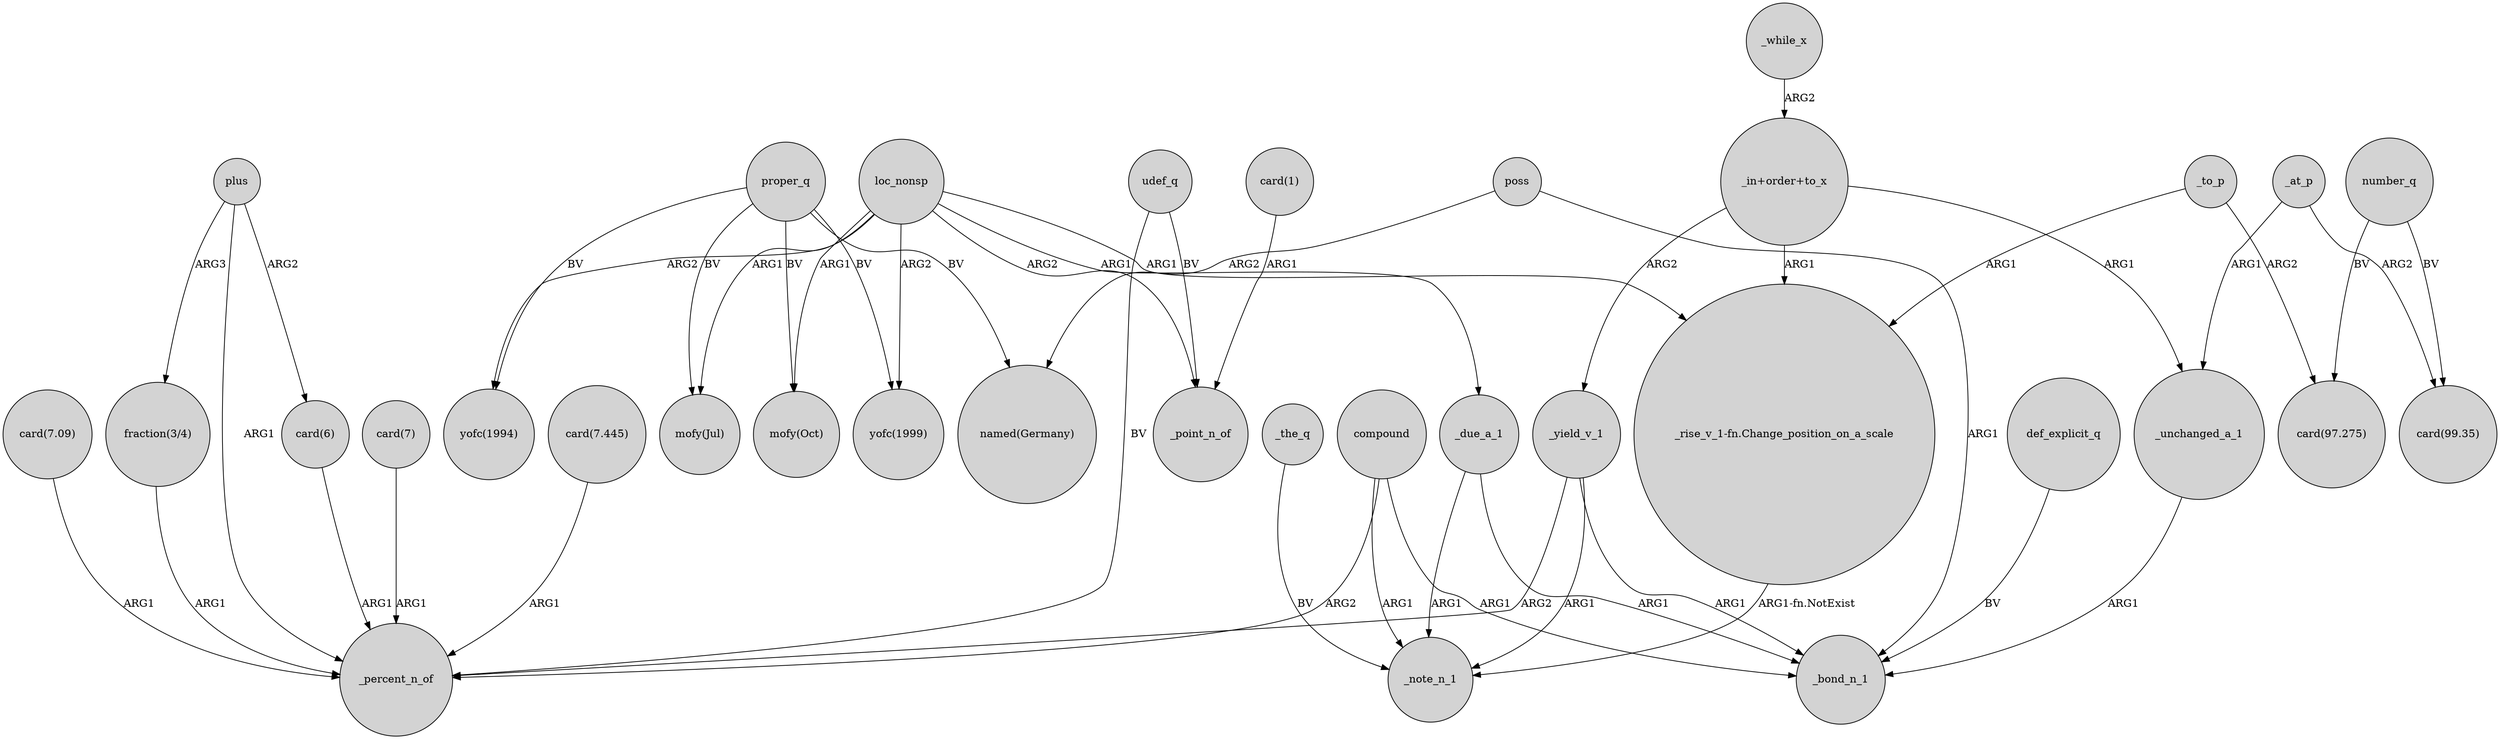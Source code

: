 digraph {
	node [shape=circle style=filled]
	_unchanged_a_1 -> _bond_n_1 [label=ARG1]
	proper_q -> "yofc(1999)" [label=BV]
	_due_a_1 -> _bond_n_1 [label=ARG1]
	loc_nonsp -> _point_n_of [label=ARG2]
	proper_q -> "mofy(Jul)" [label=BV]
	proper_q -> "named(Germany)" [label=BV]
	loc_nonsp -> "mofy(Oct)" [label=ARG1]
	compound -> _note_n_1 [label=ARG1]
	number_q -> "card(99.35)" [label=BV]
	"_rise_v_1-fn.Change_position_on_a_scale" -> _note_n_1 [label="ARG1-fn.NotExist"]
	"_in+order+to_x" -> _unchanged_a_1 [label=ARG1]
	"card(7)" -> _percent_n_of [label=ARG1]
	compound -> _bond_n_1 [label=ARG1]
	plus -> _percent_n_of [label=ARG1]
	proper_q -> "mofy(Oct)" [label=BV]
	loc_nonsp -> "yofc(1999)" [label=ARG2]
	proper_q -> "yofc(1994)" [label=BV]
	_yield_v_1 -> _bond_n_1 [label=ARG1]
	_the_q -> _note_n_1 [label=BV]
	compound -> _percent_n_of [label=ARG2]
	"card(6)" -> _percent_n_of [label=ARG1]
	_yield_v_1 -> _note_n_1 [label=ARG1]
	loc_nonsp -> _due_a_1 [label=ARG1]
	plus -> "card(6)" [label=ARG2]
	"_in+order+to_x" -> _yield_v_1 [label=ARG2]
	_at_p -> "card(99.35)" [label=ARG2]
	loc_nonsp -> "_rise_v_1-fn.Change_position_on_a_scale" [label=ARG1]
	"card(1)" -> _point_n_of [label=ARG1]
	loc_nonsp -> "yofc(1994)" [label=ARG2]
	_yield_v_1 -> _percent_n_of [label=ARG2]
	_to_p -> "card(97.275)" [label=ARG2]
	"card(7.09)" -> _percent_n_of [label=ARG1]
	_at_p -> _unchanged_a_1 [label=ARG1]
	_due_a_1 -> _note_n_1 [label=ARG1]
	"_in+order+to_x" -> "_rise_v_1-fn.Change_position_on_a_scale" [label=ARG1]
	loc_nonsp -> "mofy(Jul)" [label=ARG1]
	poss -> _bond_n_1 [label=ARG1]
	_while_x -> "_in+order+to_x" [label=ARG2]
	udef_q -> _percent_n_of [label=BV]
	"fraction(3/4)" -> _percent_n_of [label=ARG1]
	def_explicit_q -> _bond_n_1 [label=BV]
	poss -> "named(Germany)" [label=ARG2]
	_to_p -> "_rise_v_1-fn.Change_position_on_a_scale" [label=ARG1]
	"card(7.445)" -> _percent_n_of [label=ARG1]
	number_q -> "card(97.275)" [label=BV]
	udef_q -> _point_n_of [label=BV]
	plus -> "fraction(3/4)" [label=ARG3]
}
